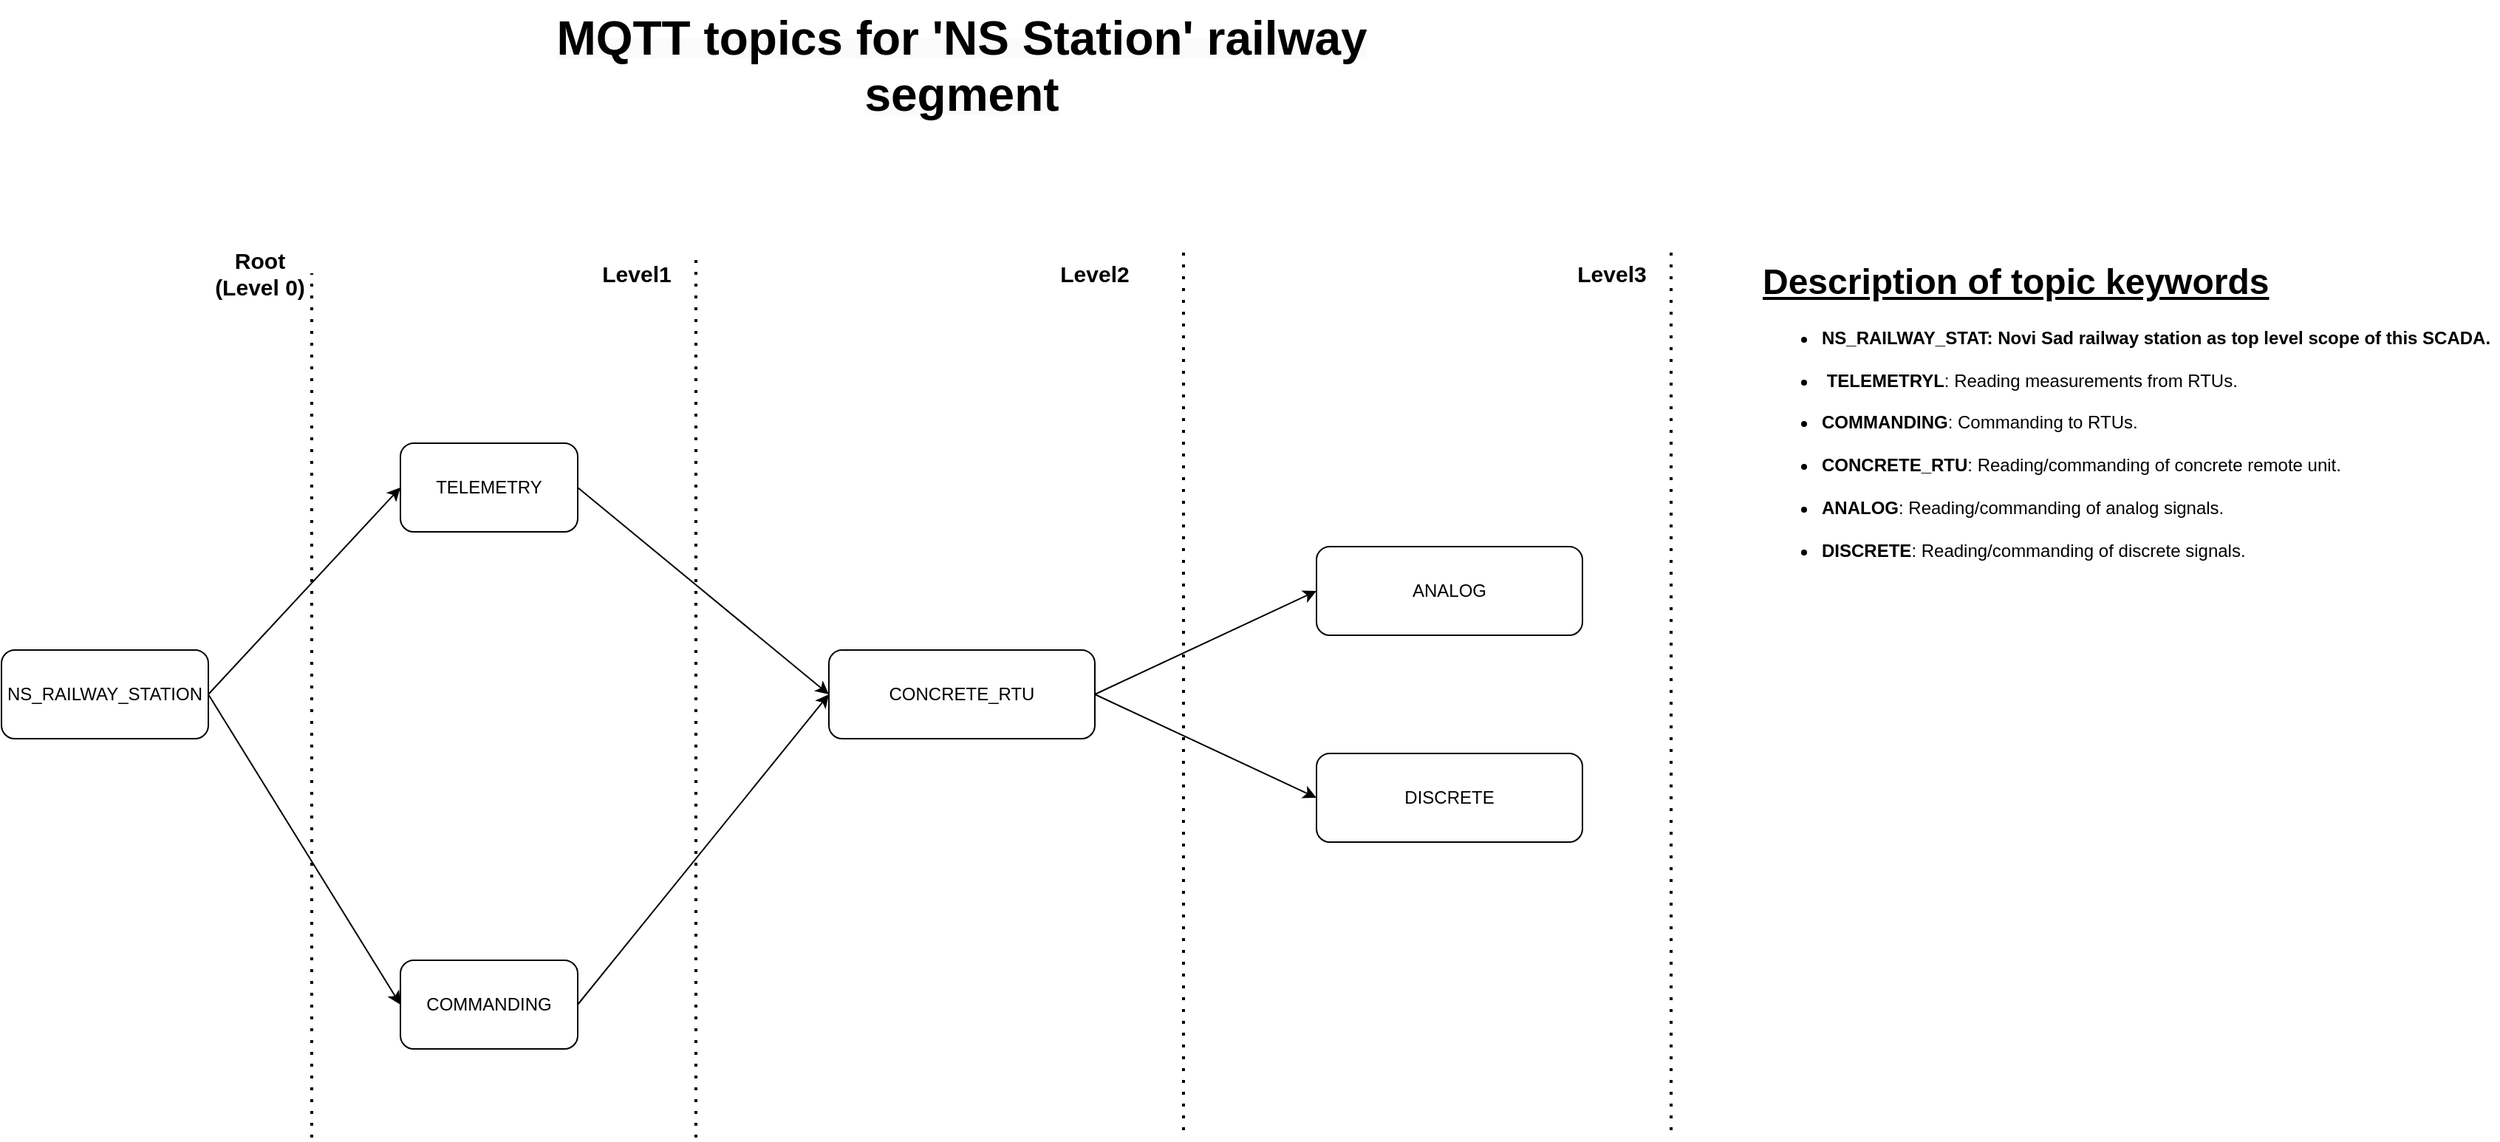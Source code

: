 <mxfile version="24.0.7" type="device">
  <diagram id="yPxyJZ8AM_hMuL3Unpa9" name="simple gitflow">
    <mxGraphModel dx="574" dy="746" grid="1" gridSize="10" guides="1" tooltips="1" connect="1" arrows="1" fold="1" page="1" pageScale="1" pageWidth="1100" pageHeight="850" math="0" shadow="0">
      <root>
        <mxCell id="0" />
        <mxCell id="1" parent="0" />
        <mxCell id="c_GlmRhwrdmI_Wuf_9AT-40" value="TELEMETRY" style="rounded=1;whiteSpace=wrap;html=1;" parent="1" vertex="1">
          <mxGeometry x="1420" y="930" width="120" height="60" as="geometry" />
        </mxCell>
        <mxCell id="c_GlmRhwrdmI_Wuf_9AT-41" value="COMMANDING" style="rounded=1;whiteSpace=wrap;html=1;" parent="1" vertex="1">
          <mxGeometry x="1420" y="1280" width="120" height="60" as="geometry" />
        </mxCell>
        <mxCell id="c_GlmRhwrdmI_Wuf_9AT-50" value="" style="endArrow=classic;html=1;rounded=0;exitX=1;exitY=0.5;exitDx=0;exitDy=0;entryX=0;entryY=0.5;entryDx=0;entryDy=0;" parent="1" source="c_GlmRhwrdmI_Wuf_9AT-40" target="c_GlmRhwrdmI_Wuf_9AT-64" edge="1">
          <mxGeometry width="50" height="50" relative="1" as="geometry">
            <mxPoint x="1710" y="1200" as="sourcePoint" />
            <mxPoint x="1710" y="1040" as="targetPoint" />
          </mxGeometry>
        </mxCell>
        <mxCell id="c_GlmRhwrdmI_Wuf_9AT-51" value="" style="endArrow=none;dashed=1;html=1;dashPattern=1 3;strokeWidth=2;rounded=0;" parent="1" edge="1">
          <mxGeometry width="50" height="50" relative="1" as="geometry">
            <mxPoint x="1620" y="1400" as="sourcePoint" />
            <mxPoint x="1620" y="800" as="targetPoint" />
          </mxGeometry>
        </mxCell>
        <mxCell id="c_GlmRhwrdmI_Wuf_9AT-52" value="NS_RAILWAY_STATION" style="rounded=1;whiteSpace=wrap;html=1;" parent="1" vertex="1">
          <mxGeometry x="1150" y="1070" width="140" height="60" as="geometry" />
        </mxCell>
        <mxCell id="c_GlmRhwrdmI_Wuf_9AT-53" value="" style="endArrow=none;dashed=1;html=1;dashPattern=1 3;strokeWidth=2;rounded=0;entryX=1;entryY=0.5;entryDx=0;entryDy=0;" parent="1" target="c_GlmRhwrdmI_Wuf_9AT-54" edge="1">
          <mxGeometry width="50" height="50" relative="1" as="geometry">
            <mxPoint x="1360" y="1400" as="sourcePoint" />
            <mxPoint x="1359" y="770" as="targetPoint" />
          </mxGeometry>
        </mxCell>
        <mxCell id="c_GlmRhwrdmI_Wuf_9AT-54" value="&lt;b&gt;&lt;font style=&quot;font-size: 15px;&quot;&gt;Root (Level 0)&lt;/font&gt;&lt;/b&gt;" style="text;html=1;align=center;verticalAlign=middle;whiteSpace=wrap;rounded=0;" parent="1" vertex="1">
          <mxGeometry x="1290" y="800" width="70" height="30" as="geometry" />
        </mxCell>
        <mxCell id="c_GlmRhwrdmI_Wuf_9AT-55" value="" style="endArrow=classic;html=1;rounded=0;exitX=1;exitY=0.5;exitDx=0;exitDy=0;entryX=0;entryY=0.5;entryDx=0;entryDy=0;" parent="1" source="c_GlmRhwrdmI_Wuf_9AT-52" target="c_GlmRhwrdmI_Wuf_9AT-40" edge="1">
          <mxGeometry width="50" height="50" relative="1" as="geometry">
            <mxPoint x="1300" y="1110" as="sourcePoint" />
            <mxPoint x="1470" y="1030" as="targetPoint" />
          </mxGeometry>
        </mxCell>
        <mxCell id="c_GlmRhwrdmI_Wuf_9AT-56" value="" style="endArrow=classic;html=1;rounded=0;exitX=1;exitY=0.5;exitDx=0;exitDy=0;entryX=0;entryY=0.5;entryDx=0;entryDy=0;" parent="1" source="c_GlmRhwrdmI_Wuf_9AT-52" target="c_GlmRhwrdmI_Wuf_9AT-41" edge="1">
          <mxGeometry width="50" height="50" relative="1" as="geometry">
            <mxPoint x="1300" y="1110" as="sourcePoint" />
            <mxPoint x="1430" y="970" as="targetPoint" />
          </mxGeometry>
        </mxCell>
        <mxCell id="c_GlmRhwrdmI_Wuf_9AT-57" value="&lt;b&gt;&lt;font style=&quot;font-size: 15px;&quot;&gt;Level1&lt;/font&gt;&lt;/b&gt;" style="text;html=1;align=center;verticalAlign=middle;whiteSpace=wrap;rounded=0;" parent="1" vertex="1">
          <mxGeometry x="1550" y="800" width="60" height="30" as="geometry" />
        </mxCell>
        <mxCell id="c_GlmRhwrdmI_Wuf_9AT-58" value="" style="endArrow=none;dashed=1;html=1;dashPattern=1 3;strokeWidth=2;rounded=0;" parent="1" edge="1">
          <mxGeometry width="50" height="50" relative="1" as="geometry">
            <mxPoint x="1950" y="1395" as="sourcePoint" />
            <mxPoint x="1950" y="800" as="targetPoint" />
          </mxGeometry>
        </mxCell>
        <mxCell id="c_GlmRhwrdmI_Wuf_9AT-59" value="&lt;b&gt;&lt;font style=&quot;font-size: 15px;&quot;&gt;Level2&lt;/font&gt;&lt;/b&gt;" style="text;html=1;align=center;verticalAlign=middle;whiteSpace=wrap;rounded=0;" parent="1" vertex="1">
          <mxGeometry x="1860" y="800" width="60" height="30" as="geometry" />
        </mxCell>
        <mxCell id="c_GlmRhwrdmI_Wuf_9AT-64" value="CONCRETE_RTU" style="rounded=1;whiteSpace=wrap;html=1;" parent="1" vertex="1">
          <mxGeometry x="1710" y="1070" width="180" height="60" as="geometry" />
        </mxCell>
        <mxCell id="c_GlmRhwrdmI_Wuf_9AT-72" value="" style="endArrow=classic;html=1;rounded=0;exitX=1;exitY=0.5;exitDx=0;exitDy=0;entryX=0;entryY=0.5;entryDx=0;entryDy=0;" parent="1" edge="1" target="c_GlmRhwrdmI_Wuf_9AT-64">
          <mxGeometry width="50" height="50" relative="1" as="geometry">
            <mxPoint x="1540" y="1310" as="sourcePoint" />
            <mxPoint x="1710" y="1230" as="targetPoint" />
          </mxGeometry>
        </mxCell>
        <mxCell id="c_GlmRhwrdmI_Wuf_9AT-77" value="&lt;b style=&quot;color: rgb(0, 0, 0); font-family: Helvetica; font-style: normal; font-variant-ligatures: normal; font-variant-caps: normal; letter-spacing: normal; orphans: 2; text-indent: 0px; text-transform: none; widows: 2; word-spacing: 0px; -webkit-text-stroke-width: 0px; white-space: normal; background-color: rgb(251, 251, 251); text-decoration-thickness: initial; text-decoration-style: initial; text-decoration-color: initial;&quot;&gt;&lt;font style=&quot;font-size: 32px;&quot;&gt;MQTT topics for &#39;NS Station&#39; railway segment&lt;/font&gt;&lt;/b&gt;" style="text;whiteSpace=wrap;html=1;align=center;" parent="1" vertex="1">
          <mxGeometry x="1520" y="630" width="560" height="120" as="geometry" />
        </mxCell>
        <mxCell id="c_GlmRhwrdmI_Wuf_9AT-78" value="&lt;h1 style=&quot;margin-top: 0px;&quot;&gt;&lt;u style=&quot;&quot;&gt;Description of topic keywords&lt;/u&gt;&lt;/h1&gt;&lt;p style=&quot;font-size: 14px;&quot;&gt;&lt;/p&gt;&lt;ul&gt;&lt;li&gt;&lt;span style=&quot;font-size: 12px; text-align: center;&quot;&gt;&lt;b&gt;NS_RAILWAY_STAT: Novi Sad railway station as top level scope of this SCADA.&lt;br&gt;&lt;br&gt;&lt;/b&gt;&lt;/span&gt;&lt;/li&gt;&lt;li&gt;&lt;span style=&quot;font-size: 12px; text-align: center;&quot;&gt;&lt;b&gt;&amp;nbsp;&lt;/b&gt;&lt;/span&gt;&lt;b&gt;TELEMETRYL&lt;/b&gt;: Reading measurements from RTUs.&lt;br&gt;&lt;br&gt;&lt;/li&gt;&lt;li&gt;&lt;span style=&quot;text-align: center;&quot;&gt;&lt;b&gt;COMMANDING&lt;/b&gt;:&amp;nbsp;Commanding to RTUs.&lt;br&gt;&lt;/span&gt;&lt;br&gt;&lt;/li&gt;&lt;li&gt;&lt;b&gt;CONCRETE_RTU&lt;/b&gt;: Reading/commanding of concrete remote unit.&amp;nbsp;&lt;br&gt;&lt;br&gt;&lt;/li&gt;&lt;li&gt;&lt;b&gt;ANALOG&lt;/b&gt;: Reading/commanding of analog signals.&amp;nbsp;&lt;br&gt;&lt;br&gt;&lt;/li&gt;&lt;li&gt;&lt;b&gt;DISCRETE&lt;/b&gt;: Reading/commanding of discrete signals.&amp;nbsp;&lt;br&gt;&lt;/li&gt;&lt;/ul&gt;&lt;p&gt;&lt;/p&gt;" style="text;html=1;whiteSpace=wrap;overflow=hidden;rounded=0;" parent="1" vertex="1">
          <mxGeometry x="2340" y="800" width="500" height="250" as="geometry" />
        </mxCell>
        <mxCell id="MoH5wZyYkCrHb79CUevE-1" value="" style="endArrow=none;dashed=1;html=1;dashPattern=1 3;strokeWidth=2;rounded=0;" edge="1" parent="1">
          <mxGeometry width="50" height="50" relative="1" as="geometry">
            <mxPoint x="2280" y="1395" as="sourcePoint" />
            <mxPoint x="2280" y="800" as="targetPoint" />
          </mxGeometry>
        </mxCell>
        <mxCell id="MoH5wZyYkCrHb79CUevE-2" value="&lt;b&gt;&lt;font style=&quot;font-size: 15px;&quot;&gt;Level3&lt;/font&gt;&lt;/b&gt;" style="text;html=1;align=center;verticalAlign=middle;whiteSpace=wrap;rounded=0;" vertex="1" parent="1">
          <mxGeometry x="2210" y="800" width="60" height="30" as="geometry" />
        </mxCell>
        <mxCell id="MoH5wZyYkCrHb79CUevE-3" value="ANALOG" style="rounded=1;whiteSpace=wrap;html=1;" vertex="1" parent="1">
          <mxGeometry x="2040" y="1000" width="180" height="60" as="geometry" />
        </mxCell>
        <mxCell id="MoH5wZyYkCrHb79CUevE-4" value="" style="endArrow=classic;html=1;rounded=0;exitX=1;exitY=0.5;exitDx=0;exitDy=0;entryX=0;entryY=0.5;entryDx=0;entryDy=0;" edge="1" parent="1" source="c_GlmRhwrdmI_Wuf_9AT-64" target="MoH5wZyYkCrHb79CUevE-3">
          <mxGeometry width="50" height="50" relative="1" as="geometry">
            <mxPoint x="1550" y="1320" as="sourcePoint" />
            <mxPoint x="1720" y="1110" as="targetPoint" />
          </mxGeometry>
        </mxCell>
        <mxCell id="MoH5wZyYkCrHb79CUevE-5" value="DISCRETE" style="rounded=1;whiteSpace=wrap;html=1;" vertex="1" parent="1">
          <mxGeometry x="2040" y="1140" width="180" height="60" as="geometry" />
        </mxCell>
        <mxCell id="MoH5wZyYkCrHb79CUevE-6" value="" style="endArrow=classic;html=1;rounded=0;entryX=0;entryY=0.5;entryDx=0;entryDy=0;" edge="1" parent="1" target="MoH5wZyYkCrHb79CUevE-5">
          <mxGeometry width="50" height="50" relative="1" as="geometry">
            <mxPoint x="1890" y="1100" as="sourcePoint" />
            <mxPoint x="1720" y="1250" as="targetPoint" />
          </mxGeometry>
        </mxCell>
      </root>
    </mxGraphModel>
  </diagram>
</mxfile>
